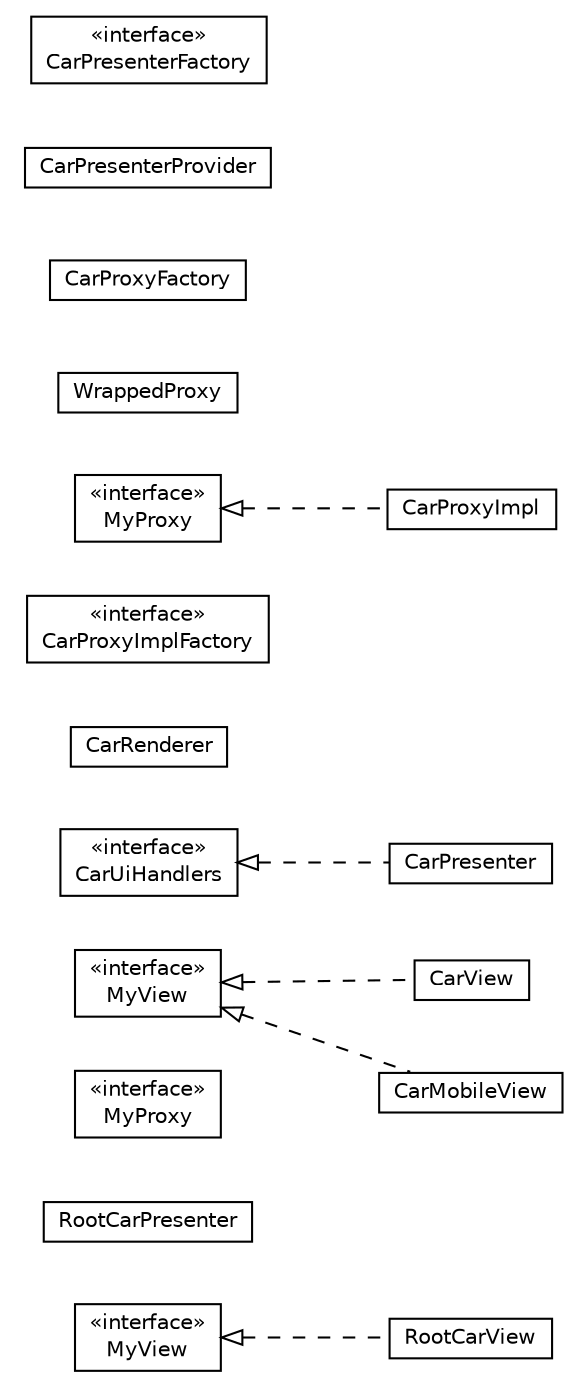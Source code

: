 #!/usr/local/bin/dot
#
# Class diagram 
# Generated by UMLGraph version R5_6-24-gf6e263 (http://www.umlgraph.org/)
#

digraph G {
	edge [fontname="Helvetica",fontsize=10,labelfontname="Helvetica",labelfontsize=10];
	node [fontname="Helvetica",fontsize=10,shape=plaintext];
	nodesep=0.25;
	ranksep=0.5;
	rankdir=LR;
	// com.gwtplatform.carstore.client.application.cars.car.RootCarView
	c29363 [label=<<table title="com.gwtplatform.carstore.client.application.cars.car.RootCarView" border="0" cellborder="1" cellspacing="0" cellpadding="2" port="p" href="./RootCarView.html">
		<tr><td><table border="0" cellspacing="0" cellpadding="1">
<tr><td align="center" balign="center"> RootCarView </td></tr>
		</table></td></tr>
		</table>>, URL="./RootCarView.html", fontname="Helvetica", fontcolor="black", fontsize=10.0];
	// com.gwtplatform.carstore.client.application.cars.car.RootCarPresenter
	c29364 [label=<<table title="com.gwtplatform.carstore.client.application.cars.car.RootCarPresenter" border="0" cellborder="1" cellspacing="0" cellpadding="2" port="p" href="./RootCarPresenter.html">
		<tr><td><table border="0" cellspacing="0" cellpadding="1">
<tr><td align="center" balign="center"> RootCarPresenter </td></tr>
		</table></td></tr>
		</table>>, URL="./RootCarPresenter.html", fontname="Helvetica", fontcolor="black", fontsize=10.0];
	// com.gwtplatform.carstore.client.application.cars.car.RootCarPresenter.MyView
	c29365 [label=<<table title="com.gwtplatform.carstore.client.application.cars.car.RootCarPresenter.MyView" border="0" cellborder="1" cellspacing="0" cellpadding="2" port="p" href="./RootCarPresenter.MyView.html">
		<tr><td><table border="0" cellspacing="0" cellpadding="1">
<tr><td align="center" balign="center"> &#171;interface&#187; </td></tr>
<tr><td align="center" balign="center"> MyView </td></tr>
		</table></td></tr>
		</table>>, URL="./RootCarPresenter.MyView.html", fontname="Helvetica", fontcolor="black", fontsize=10.0];
	// com.gwtplatform.carstore.client.application.cars.car.RootCarPresenter.MyProxy
	c29366 [label=<<table title="com.gwtplatform.carstore.client.application.cars.car.RootCarPresenter.MyProxy" border="0" cellborder="1" cellspacing="0" cellpadding="2" port="p" href="./RootCarPresenter.MyProxy.html">
		<tr><td><table border="0" cellspacing="0" cellpadding="1">
<tr><td align="center" balign="center"> &#171;interface&#187; </td></tr>
<tr><td align="center" balign="center"> MyProxy </td></tr>
		</table></td></tr>
		</table>>, URL="./RootCarPresenter.MyProxy.html", fontname="Helvetica", fontcolor="black", fontsize=10.0];
	// com.gwtplatform.carstore.client.application.cars.car.CarView
	c29367 [label=<<table title="com.gwtplatform.carstore.client.application.cars.car.CarView" border="0" cellborder="1" cellspacing="0" cellpadding="2" port="p" href="./CarView.html">
		<tr><td><table border="0" cellspacing="0" cellpadding="1">
<tr><td align="center" balign="center"> CarView </td></tr>
		</table></td></tr>
		</table>>, URL="./CarView.html", fontname="Helvetica", fontcolor="black", fontsize=10.0];
	// com.gwtplatform.carstore.client.application.cars.car.CarUiHandlers
	c29368 [label=<<table title="com.gwtplatform.carstore.client.application.cars.car.CarUiHandlers" border="0" cellborder="1" cellspacing="0" cellpadding="2" port="p" href="./CarUiHandlers.html">
		<tr><td><table border="0" cellspacing="0" cellpadding="1">
<tr><td align="center" balign="center"> &#171;interface&#187; </td></tr>
<tr><td align="center" balign="center"> CarUiHandlers </td></tr>
		</table></td></tr>
		</table>>, URL="./CarUiHandlers.html", fontname="Helvetica", fontcolor="black", fontsize=10.0];
	// com.gwtplatform.carstore.client.application.cars.car.CarRenderer
	c29369 [label=<<table title="com.gwtplatform.carstore.client.application.cars.car.CarRenderer" border="0" cellborder="1" cellspacing="0" cellpadding="2" port="p" href="./CarRenderer.html">
		<tr><td><table border="0" cellspacing="0" cellpadding="1">
<tr><td align="center" balign="center"> CarRenderer </td></tr>
		</table></td></tr>
		</table>>, URL="./CarRenderer.html", fontname="Helvetica", fontcolor="black", fontsize=10.0];
	// com.gwtplatform.carstore.client.application.cars.car.CarProxyImplFactory
	c29370 [label=<<table title="com.gwtplatform.carstore.client.application.cars.car.CarProxyImplFactory" border="0" cellborder="1" cellspacing="0" cellpadding="2" port="p" href="./CarProxyImplFactory.html">
		<tr><td><table border="0" cellspacing="0" cellpadding="1">
<tr><td align="center" balign="center"> &#171;interface&#187; </td></tr>
<tr><td align="center" balign="center"> CarProxyImplFactory </td></tr>
		</table></td></tr>
		</table>>, URL="./CarProxyImplFactory.html", fontname="Helvetica", fontcolor="black", fontsize=10.0];
	// com.gwtplatform.carstore.client.application.cars.car.CarProxyImpl
	c29371 [label=<<table title="com.gwtplatform.carstore.client.application.cars.car.CarProxyImpl" border="0" cellborder="1" cellspacing="0" cellpadding="2" port="p" href="./CarProxyImpl.html">
		<tr><td><table border="0" cellspacing="0" cellpadding="1">
<tr><td align="center" balign="center"> CarProxyImpl </td></tr>
		</table></td></tr>
		</table>>, URL="./CarProxyImpl.html", fontname="Helvetica", fontcolor="black", fontsize=10.0];
	// com.gwtplatform.carstore.client.application.cars.car.CarProxyImpl.WrappedProxy
	c29372 [label=<<table title="com.gwtplatform.carstore.client.application.cars.car.CarProxyImpl.WrappedProxy" border="0" cellborder="1" cellspacing="0" cellpadding="2" port="p" href="./CarProxyImpl.WrappedProxy.html">
		<tr><td><table border="0" cellspacing="0" cellpadding="1">
<tr><td align="center" balign="center"> WrappedProxy </td></tr>
		</table></td></tr>
		</table>>, URL="./CarProxyImpl.WrappedProxy.html", fontname="Helvetica", fontcolor="black", fontsize=10.0];
	// com.gwtplatform.carstore.client.application.cars.car.CarProxyFactory
	c29373 [label=<<table title="com.gwtplatform.carstore.client.application.cars.car.CarProxyFactory" border="0" cellborder="1" cellspacing="0" cellpadding="2" port="p" href="./CarProxyFactory.html">
		<tr><td><table border="0" cellspacing="0" cellpadding="1">
<tr><td align="center" balign="center"> CarProxyFactory </td></tr>
		</table></td></tr>
		</table>>, URL="./CarProxyFactory.html", fontname="Helvetica", fontcolor="black", fontsize=10.0];
	// com.gwtplatform.carstore.client.application.cars.car.CarPresenterProvider
	c29374 [label=<<table title="com.gwtplatform.carstore.client.application.cars.car.CarPresenterProvider" border="0" cellborder="1" cellspacing="0" cellpadding="2" port="p" href="./CarPresenterProvider.html">
		<tr><td><table border="0" cellspacing="0" cellpadding="1">
<tr><td align="center" balign="center"> CarPresenterProvider </td></tr>
		</table></td></tr>
		</table>>, URL="./CarPresenterProvider.html", fontname="Helvetica", fontcolor="black", fontsize=10.0];
	// com.gwtplatform.carstore.client.application.cars.car.CarPresenterFactory
	c29375 [label=<<table title="com.gwtplatform.carstore.client.application.cars.car.CarPresenterFactory" border="0" cellborder="1" cellspacing="0" cellpadding="2" port="p" href="./CarPresenterFactory.html">
		<tr><td><table border="0" cellspacing="0" cellpadding="1">
<tr><td align="center" balign="center"> &#171;interface&#187; </td></tr>
<tr><td align="center" balign="center"> CarPresenterFactory </td></tr>
		</table></td></tr>
		</table>>, URL="./CarPresenterFactory.html", fontname="Helvetica", fontcolor="black", fontsize=10.0];
	// com.gwtplatform.carstore.client.application.cars.car.CarPresenter
	c29376 [label=<<table title="com.gwtplatform.carstore.client.application.cars.car.CarPresenter" border="0" cellborder="1" cellspacing="0" cellpadding="2" port="p" href="./CarPresenter.html">
		<tr><td><table border="0" cellspacing="0" cellpadding="1">
<tr><td align="center" balign="center"> CarPresenter </td></tr>
		</table></td></tr>
		</table>>, URL="./CarPresenter.html", fontname="Helvetica", fontcolor="black", fontsize=10.0];
	// com.gwtplatform.carstore.client.application.cars.car.CarPresenter.MyView
	c29377 [label=<<table title="com.gwtplatform.carstore.client.application.cars.car.CarPresenter.MyView" border="0" cellborder="1" cellspacing="0" cellpadding="2" port="p" href="./CarPresenter.MyView.html">
		<tr><td><table border="0" cellspacing="0" cellpadding="1">
<tr><td align="center" balign="center"> &#171;interface&#187; </td></tr>
<tr><td align="center" balign="center"> MyView </td></tr>
		</table></td></tr>
		</table>>, URL="./CarPresenter.MyView.html", fontname="Helvetica", fontcolor="black", fontsize=10.0];
	// com.gwtplatform.carstore.client.application.cars.car.CarPresenter.MyProxy
	c29378 [label=<<table title="com.gwtplatform.carstore.client.application.cars.car.CarPresenter.MyProxy" border="0" cellborder="1" cellspacing="0" cellpadding="2" port="p" href="./CarPresenter.MyProxy.html">
		<tr><td><table border="0" cellspacing="0" cellpadding="1">
<tr><td align="center" balign="center"> &#171;interface&#187; </td></tr>
<tr><td align="center" balign="center"> MyProxy </td></tr>
		</table></td></tr>
		</table>>, URL="./CarPresenter.MyProxy.html", fontname="Helvetica", fontcolor="black", fontsize=10.0];
	// com.gwtplatform.carstore.client.application.cars.car.CarMobileView
	c29379 [label=<<table title="com.gwtplatform.carstore.client.application.cars.car.CarMobileView" border="0" cellborder="1" cellspacing="0" cellpadding="2" port="p" href="./CarMobileView.html">
		<tr><td><table border="0" cellspacing="0" cellpadding="1">
<tr><td align="center" balign="center"> CarMobileView </td></tr>
		</table></td></tr>
		</table>>, URL="./CarMobileView.html", fontname="Helvetica", fontcolor="black", fontsize=10.0];
	//com.gwtplatform.carstore.client.application.cars.car.RootCarView implements com.gwtplatform.carstore.client.application.cars.car.RootCarPresenter.MyView
	c29365:p -> c29363:p [dir=back,arrowtail=empty,style=dashed];
	//com.gwtplatform.carstore.client.application.cars.car.CarView implements com.gwtplatform.carstore.client.application.cars.car.CarPresenter.MyView
	c29377:p -> c29367:p [dir=back,arrowtail=empty,style=dashed];
	//com.gwtplatform.carstore.client.application.cars.car.CarProxyImpl implements com.gwtplatform.carstore.client.application.cars.car.CarPresenter.MyProxy
	c29378:p -> c29371:p [dir=back,arrowtail=empty,style=dashed];
	//com.gwtplatform.carstore.client.application.cars.car.CarPresenter implements com.gwtplatform.carstore.client.application.cars.car.CarUiHandlers
	c29368:p -> c29376:p [dir=back,arrowtail=empty,style=dashed];
	//com.gwtplatform.carstore.client.application.cars.car.CarMobileView implements com.gwtplatform.carstore.client.application.cars.car.CarPresenter.MyView
	c29377:p -> c29379:p [dir=back,arrowtail=empty,style=dashed];
}


